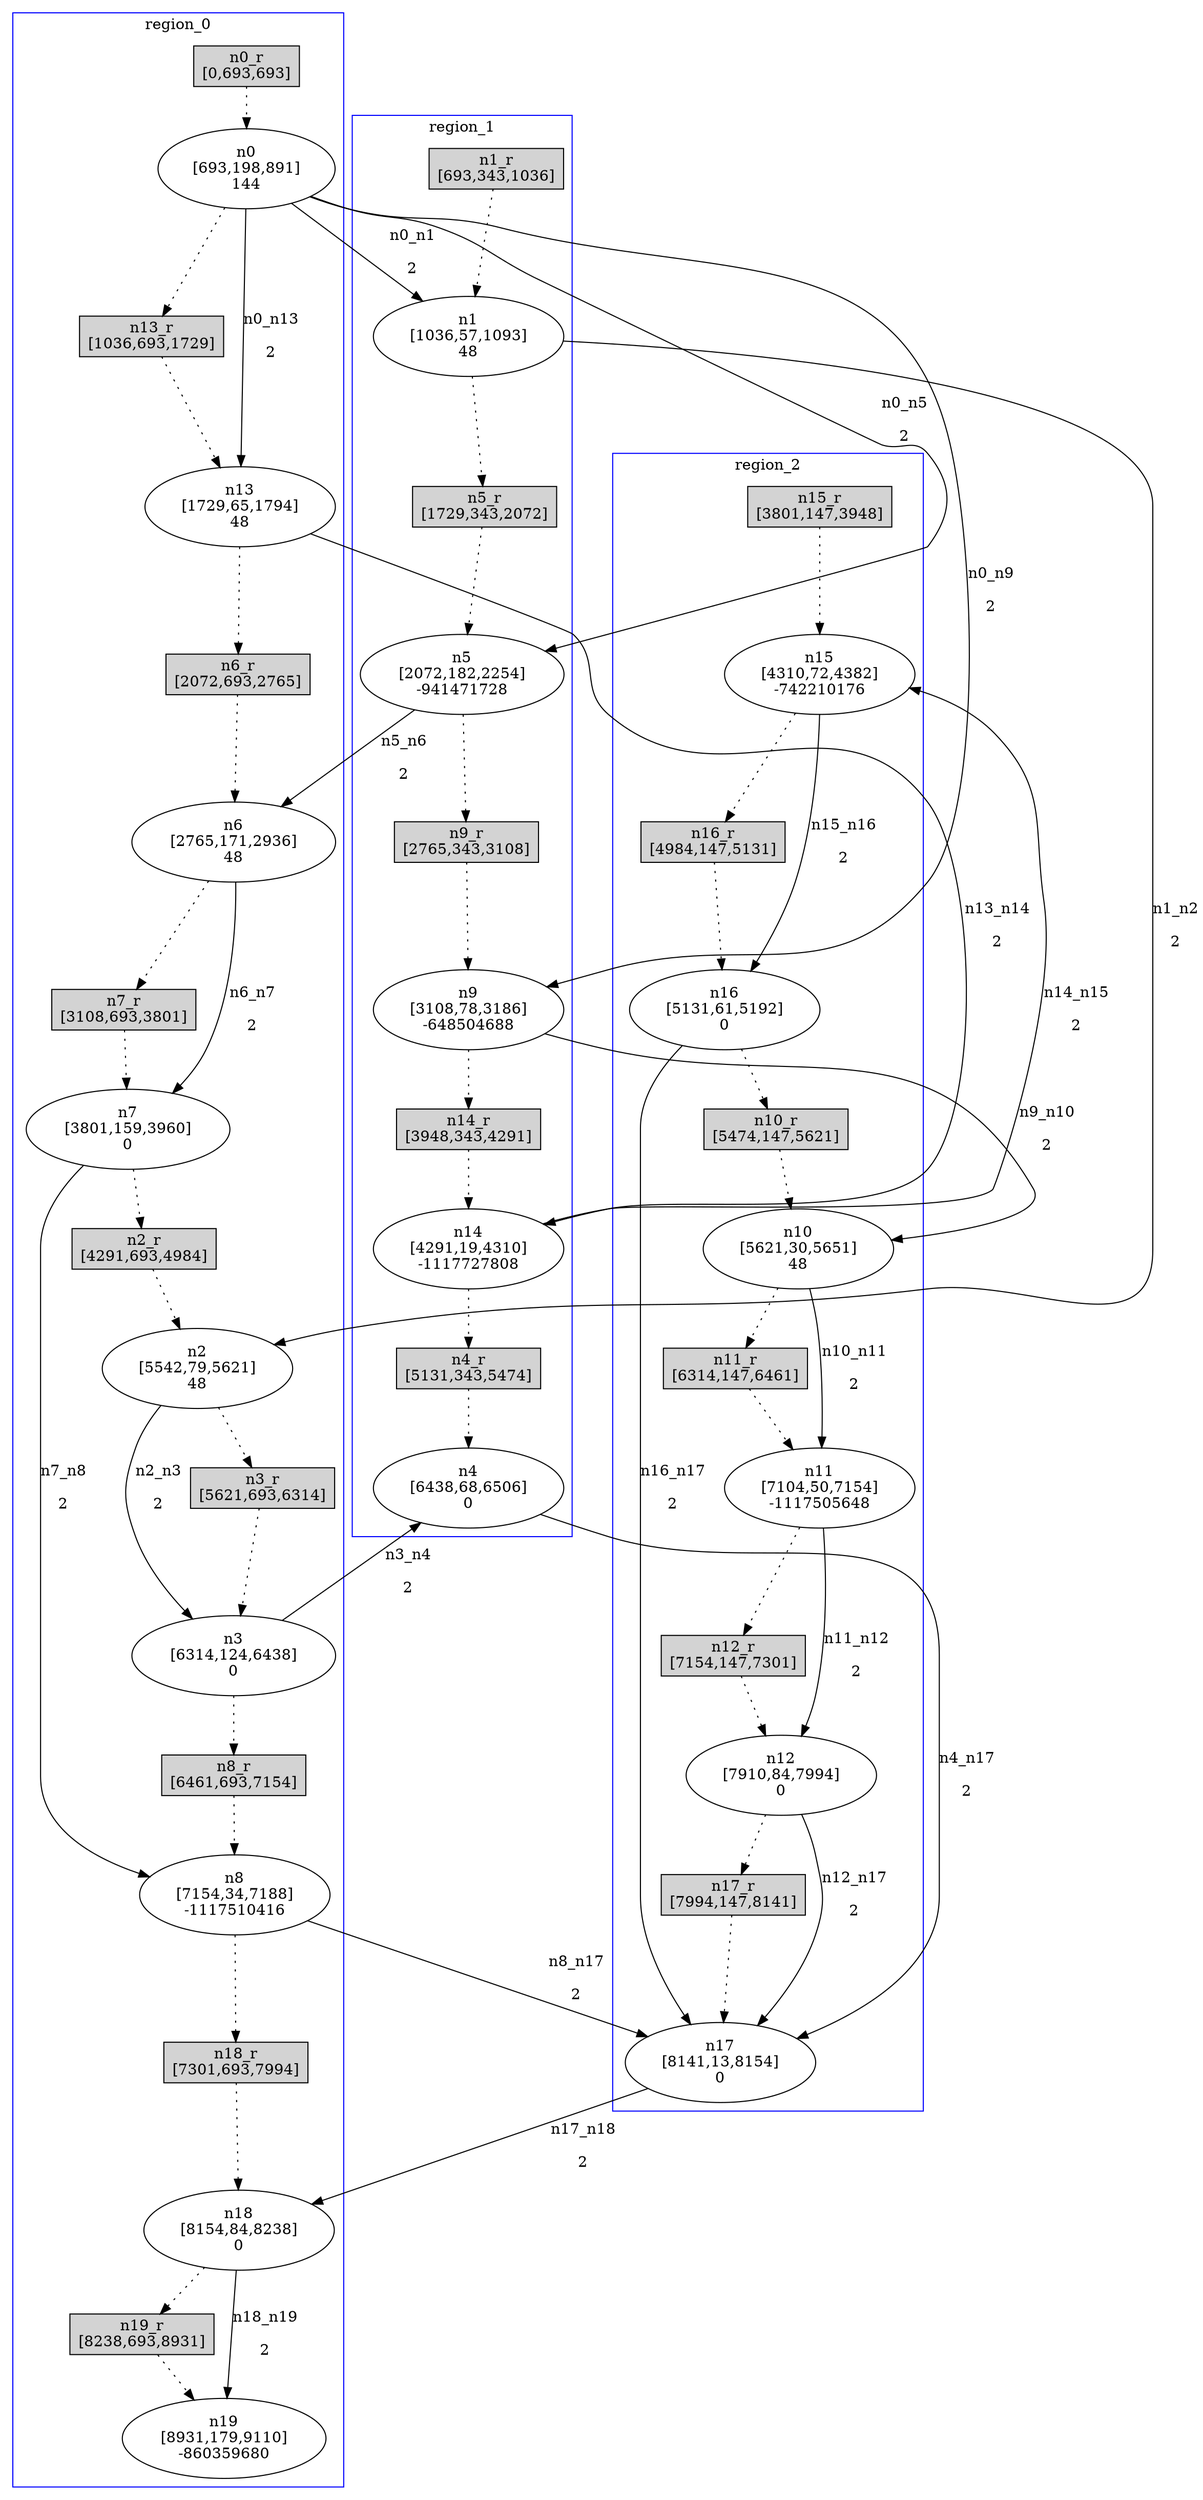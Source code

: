 //3-LSsolveMIPnSolStatus 9.
//4-SL 9110.
//5-LSsolveMIPsolveTime(double) 1800.04.
//6-reconfigurateNum(int) 20.
//7-reconfigurateTime(int) 8834.
digraph test_0 {
	size="28,40";
	subgraph cluster0 {
		stytle=filled;
		color=blue;
		label=region_0;
		n0_r [ shape = box, style = filled, label = "n0_r\n[0,693,693]" ];
		n0 [ label="n0\n[693,198,891]\n144" ];
		n0_r -> n0 [ style = dotted ];
		n13_r [ shape = box, style = filled, label = "n13_r\n[1036,693,1729]" ];
		n13 [ label="n13\n[1729,65,1794]\n48" ];
		n13_r -> n13 [ style = dotted ];
		n6_r [ shape = box, style = filled, label = "n6_r\n[2072,693,2765]" ];
		n6 [ label="n6\n[2765,171,2936]\n48" ];
		n6_r -> n6 [ style = dotted ];
		n7_r [ shape = box, style = filled, label = "n7_r\n[3108,693,3801]" ];
		n7 [ label="n7\n[3801,159,3960]\n0" ];
		n7_r -> n7 [ style = dotted ];
		n2_r [ shape = box, style = filled, label = "n2_r\n[4291,693,4984]" ];
		n2 [ label="n2\n[5542,79,5621]\n48" ];
		n2_r -> n2 [ style = dotted ];
		n3_r [ shape = box, style = filled, label = "n3_r\n[5621,693,6314]" ];
		n3 [ label="n3\n[6314,124,6438]\n0" ];
		n3_r -> n3 [ style = dotted ];
		n8_r [ shape = box, style = filled, label = "n8_r\n[6461,693,7154]" ];
		n8 [ label="n8\n[7154,34,7188]\n-1117510416" ];
		n8_r -> n8 [ style = dotted ];
		n18_r [ shape = box, style = filled, label = "n18_r\n[7301,693,7994]" ];
		n18 [ label="n18\n[8154,84,8238]\n0" ];
		n18_r -> n18 [ style = dotted ];
		n19_r [ shape = box, style = filled, label = "n19_r\n[8238,693,8931]" ];
		n19 [ label="n19\n[8931,179,9110]\n-860359680" ];
		n19_r -> n19 [ style = dotted ];
		n0 -> n13_r [ style = dotted ];
		n13 -> n6_r [ style = dotted ];
		n6 -> n7_r [ style = dotted ];
		n7 -> n2_r [ style = dotted ];
		n2 -> n3_r [ style = dotted ];
		n3 -> n8_r [ style = dotted ];
		n8 -> n18_r [ style = dotted ];
		n18 -> n19_r [ style = dotted ];
	}
	subgraph cluster1 {
		stytle=filled;
		color=blue;
		label=region_1;
		n1_r [ shape = box, style = filled, label = "n1_r\n[693,343,1036]" ];
		n1 [ label="n1\n[1036,57,1093]\n48" ];
		n1_r -> n1 [ style = dotted ];
		n5_r [ shape = box, style = filled, label = "n5_r\n[1729,343,2072]" ];
		n5 [ label="n5\n[2072,182,2254]\n-941471728" ];
		n5_r -> n5 [ style = dotted ];
		n9_r [ shape = box, style = filled, label = "n9_r\n[2765,343,3108]" ];
		n9 [ label="n9\n[3108,78,3186]\n-648504688" ];
		n9_r -> n9 [ style = dotted ];
		n14_r [ shape = box, style = filled, label = "n14_r\n[3948,343,4291]" ];
		n14 [ label="n14\n[4291,19,4310]\n-1117727808" ];
		n14_r -> n14 [ style = dotted ];
		n4_r [ shape = box, style = filled, label = "n4_r\n[5131,343,5474]" ];
		n4 [ label="n4\n[6438,68,6506]\n0" ];
		n4_r -> n4 [ style = dotted ];
		n1 -> n5_r [ style = dotted ];
		n5 -> n9_r [ style = dotted ];
		n9 -> n14_r [ style = dotted ];
		n14 -> n4_r [ style = dotted ];
	}
	subgraph cluster2 {
		stytle=filled;
		color=blue;
		label=region_2;
		n15_r [ shape = box, style = filled, label = "n15_r\n[3801,147,3948]" ];
		n15 [ label="n15\n[4310,72,4382]\n-742210176" ];
		n15_r -> n15 [ style = dotted ];
		n16_r [ shape = box, style = filled, label = "n16_r\n[4984,147,5131]" ];
		n16 [ label="n16\n[5131,61,5192]\n0" ];
		n16_r -> n16 [ style = dotted ];
		n10_r [ shape = box, style = filled, label = "n10_r\n[5474,147,5621]" ];
		n10 [ label="n10\n[5621,30,5651]\n48" ];
		n10_r -> n10 [ style = dotted ];
		n11_r [ shape = box, style = filled, label = "n11_r\n[6314,147,6461]" ];
		n11 [ label="n11\n[7104,50,7154]\n-1117505648" ];
		n11_r -> n11 [ style = dotted ];
		n12_r [ shape = box, style = filled, label = "n12_r\n[7154,147,7301]" ];
		n12 [ label="n12\n[7910,84,7994]\n0" ];
		n12_r -> n12 [ style = dotted ];
		n17_r [ shape = box, style = filled, label = "n17_r\n[7994,147,8141]" ];
		n17 [ label="n17\n[8141,13,8154]\n0" ];
		n17_r -> n17 [ style = dotted ];
		n15 -> n16_r [ style = dotted ];
		n16 -> n10_r [ style = dotted ];
		n10 -> n11_r [ style = dotted ];
		n11 -> n12_r [ style = dotted ];
		n12 -> n17_r [ style = dotted ];
	}
	n0 -> n1 [ label="n0_n1\n2" ];
	n0 -> n5 [ label="n0_n5\n2" ];
	n0 -> n9 [ label="n0_n9\n2" ];
	n0 -> n13 [ label="n0_n13\n2" ];
	n1 -> n2 [ label="n1_n2\n2" ];
	n5 -> n6 [ label="n5_n6\n2" ];
	n9 -> n10 [ label="n9_n10\n2" ];
	n13 -> n14 [ label="n13_n14\n2" ];
	n2 -> n3 [ label="n2_n3\n2" ];
	n3 -> n4 [ label="n3_n4\n2" ];
	n4 -> n17 [ label="n4_n17\n2" ];
	n17 -> n18 [ label="n17_n18\n2" ];
	n6 -> n7 [ label="n6_n7\n2" ];
	n7 -> n8 [ label="n7_n8\n2" ];
	n8 -> n17 [ label="n8_n17\n2" ];
	n10 -> n11 [ label="n10_n11\n2" ];
	n11 -> n12 [ label="n11_n12\n2" ];
	n12 -> n17 [ label="n12_n17\n2" ];
	n14 -> n15 [ label="n14_n15\n2" ];
	n15 -> n16 [ label="n15_n16\n2" ];
	n16 -> n17 [ label="n16_n17\n2" ];
	n18 -> n19 [ label="n18_n19\n2" ];
}
